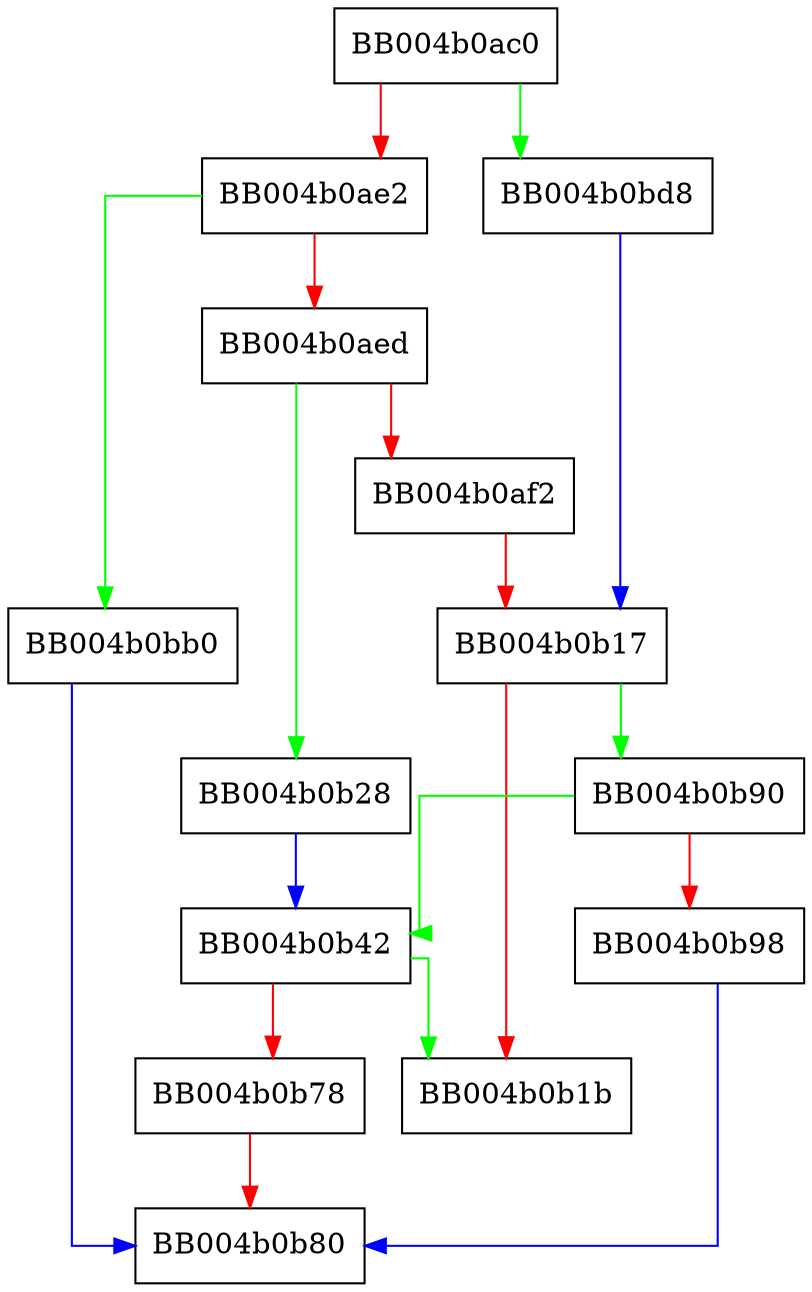 digraph ossl_quic_conn_stream_new {
  node [shape="box"];
  graph [splines=ortho];
  BB004b0ac0 -> BB004b0bd8 [color="green"];
  BB004b0ac0 -> BB004b0ae2 [color="red"];
  BB004b0ae2 -> BB004b0bb0 [color="green"];
  BB004b0ae2 -> BB004b0aed [color="red"];
  BB004b0aed -> BB004b0b28 [color="green"];
  BB004b0aed -> BB004b0af2 [color="red"];
  BB004b0af2 -> BB004b0b17 [color="red"];
  BB004b0b17 -> BB004b0b90 [color="green"];
  BB004b0b17 -> BB004b0b1b [color="red"];
  BB004b0b28 -> BB004b0b42 [color="blue"];
  BB004b0b42 -> BB004b0b1b [color="green"];
  BB004b0b42 -> BB004b0b78 [color="red"];
  BB004b0b78 -> BB004b0b80 [color="red"];
  BB004b0b90 -> BB004b0b42 [color="green"];
  BB004b0b90 -> BB004b0b98 [color="red"];
  BB004b0b98 -> BB004b0b80 [color="blue"];
  BB004b0bb0 -> BB004b0b80 [color="blue"];
  BB004b0bd8 -> BB004b0b17 [color="blue"];
}